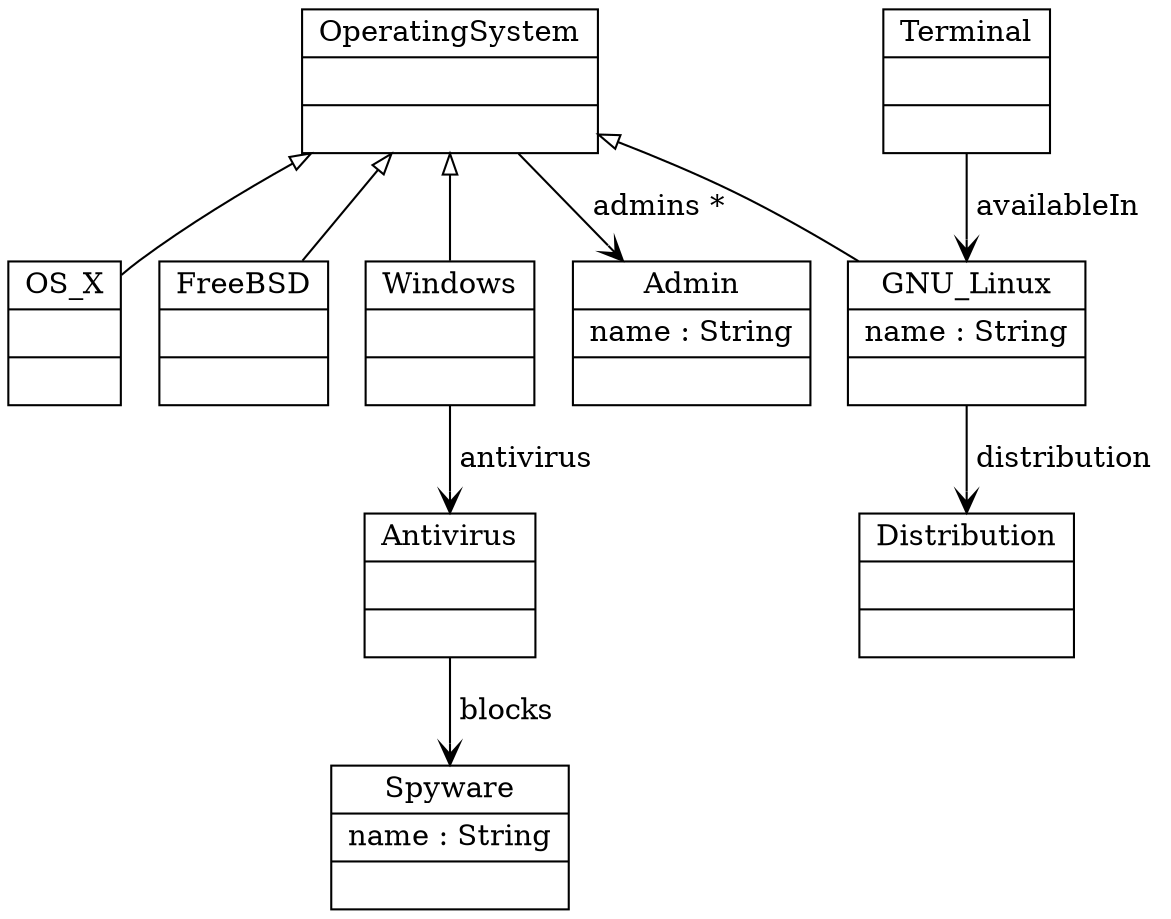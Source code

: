 digraph G {
	// designed to study "races" in the process (e.g. node added with "normal"
	//   style because of changed link, before we detected that such node has
	//   attribute changes and so it should be added with "modified" style
	
	// add name attribute to admin, spyware, and gnulinux
	// add terminal with availableIn reference
	// change attacks reference name to blocks
	// add admins reference to os

	node[shape=record]
	edge[dir=back, arrowtail=empty]

	OperatingSystem[label = "{OperatingSystem||}"]
	Admin[label="{Admin|name : String|}"]
	
	GNU_Linux[label = "{GNU_Linux|name : String|}"]
	OS_X[label = "{OS_X||}"]
	FreeBSD[label = "{FreeBSD||}"]
	Windows[label = "{Windows||}"]
	Antivirus[label = "{Antivirus||}"]
	Spyware[label = "{Spyware|name : String|}"]
	OperatingSystem->GNU_Linux[name="h1"];
	OperatingSystem->OS_X[name="h2"];
	OperatingSystem->FreeBSD[name="h3"];
	OperatingSystem->Windows[name="h4"];
	Windows->Antivirus[label=" antivirus ", dir=forward, arrowhead = vee, name="antivirus"];
	Antivirus->Spyware[label=" blocks ", dir=forward, arrowhead = vee, name="attacks"];
	Distribution[label = "{Distribution||}"]
	GNU_Linux->Distribution[label=" distribution ", dir=forward, arrowhead = vee, name="eDistr"];

	Terminal[label = "{Terminal||}"]
	Terminal->GNU_Linux[label=" availableIn ", dir=forward, arrowhead=vee, name="term"];
	
	OperatingSystem->Admin[label=" admins *", dir=forward, arrowhead = vee, name="admins"];
}

